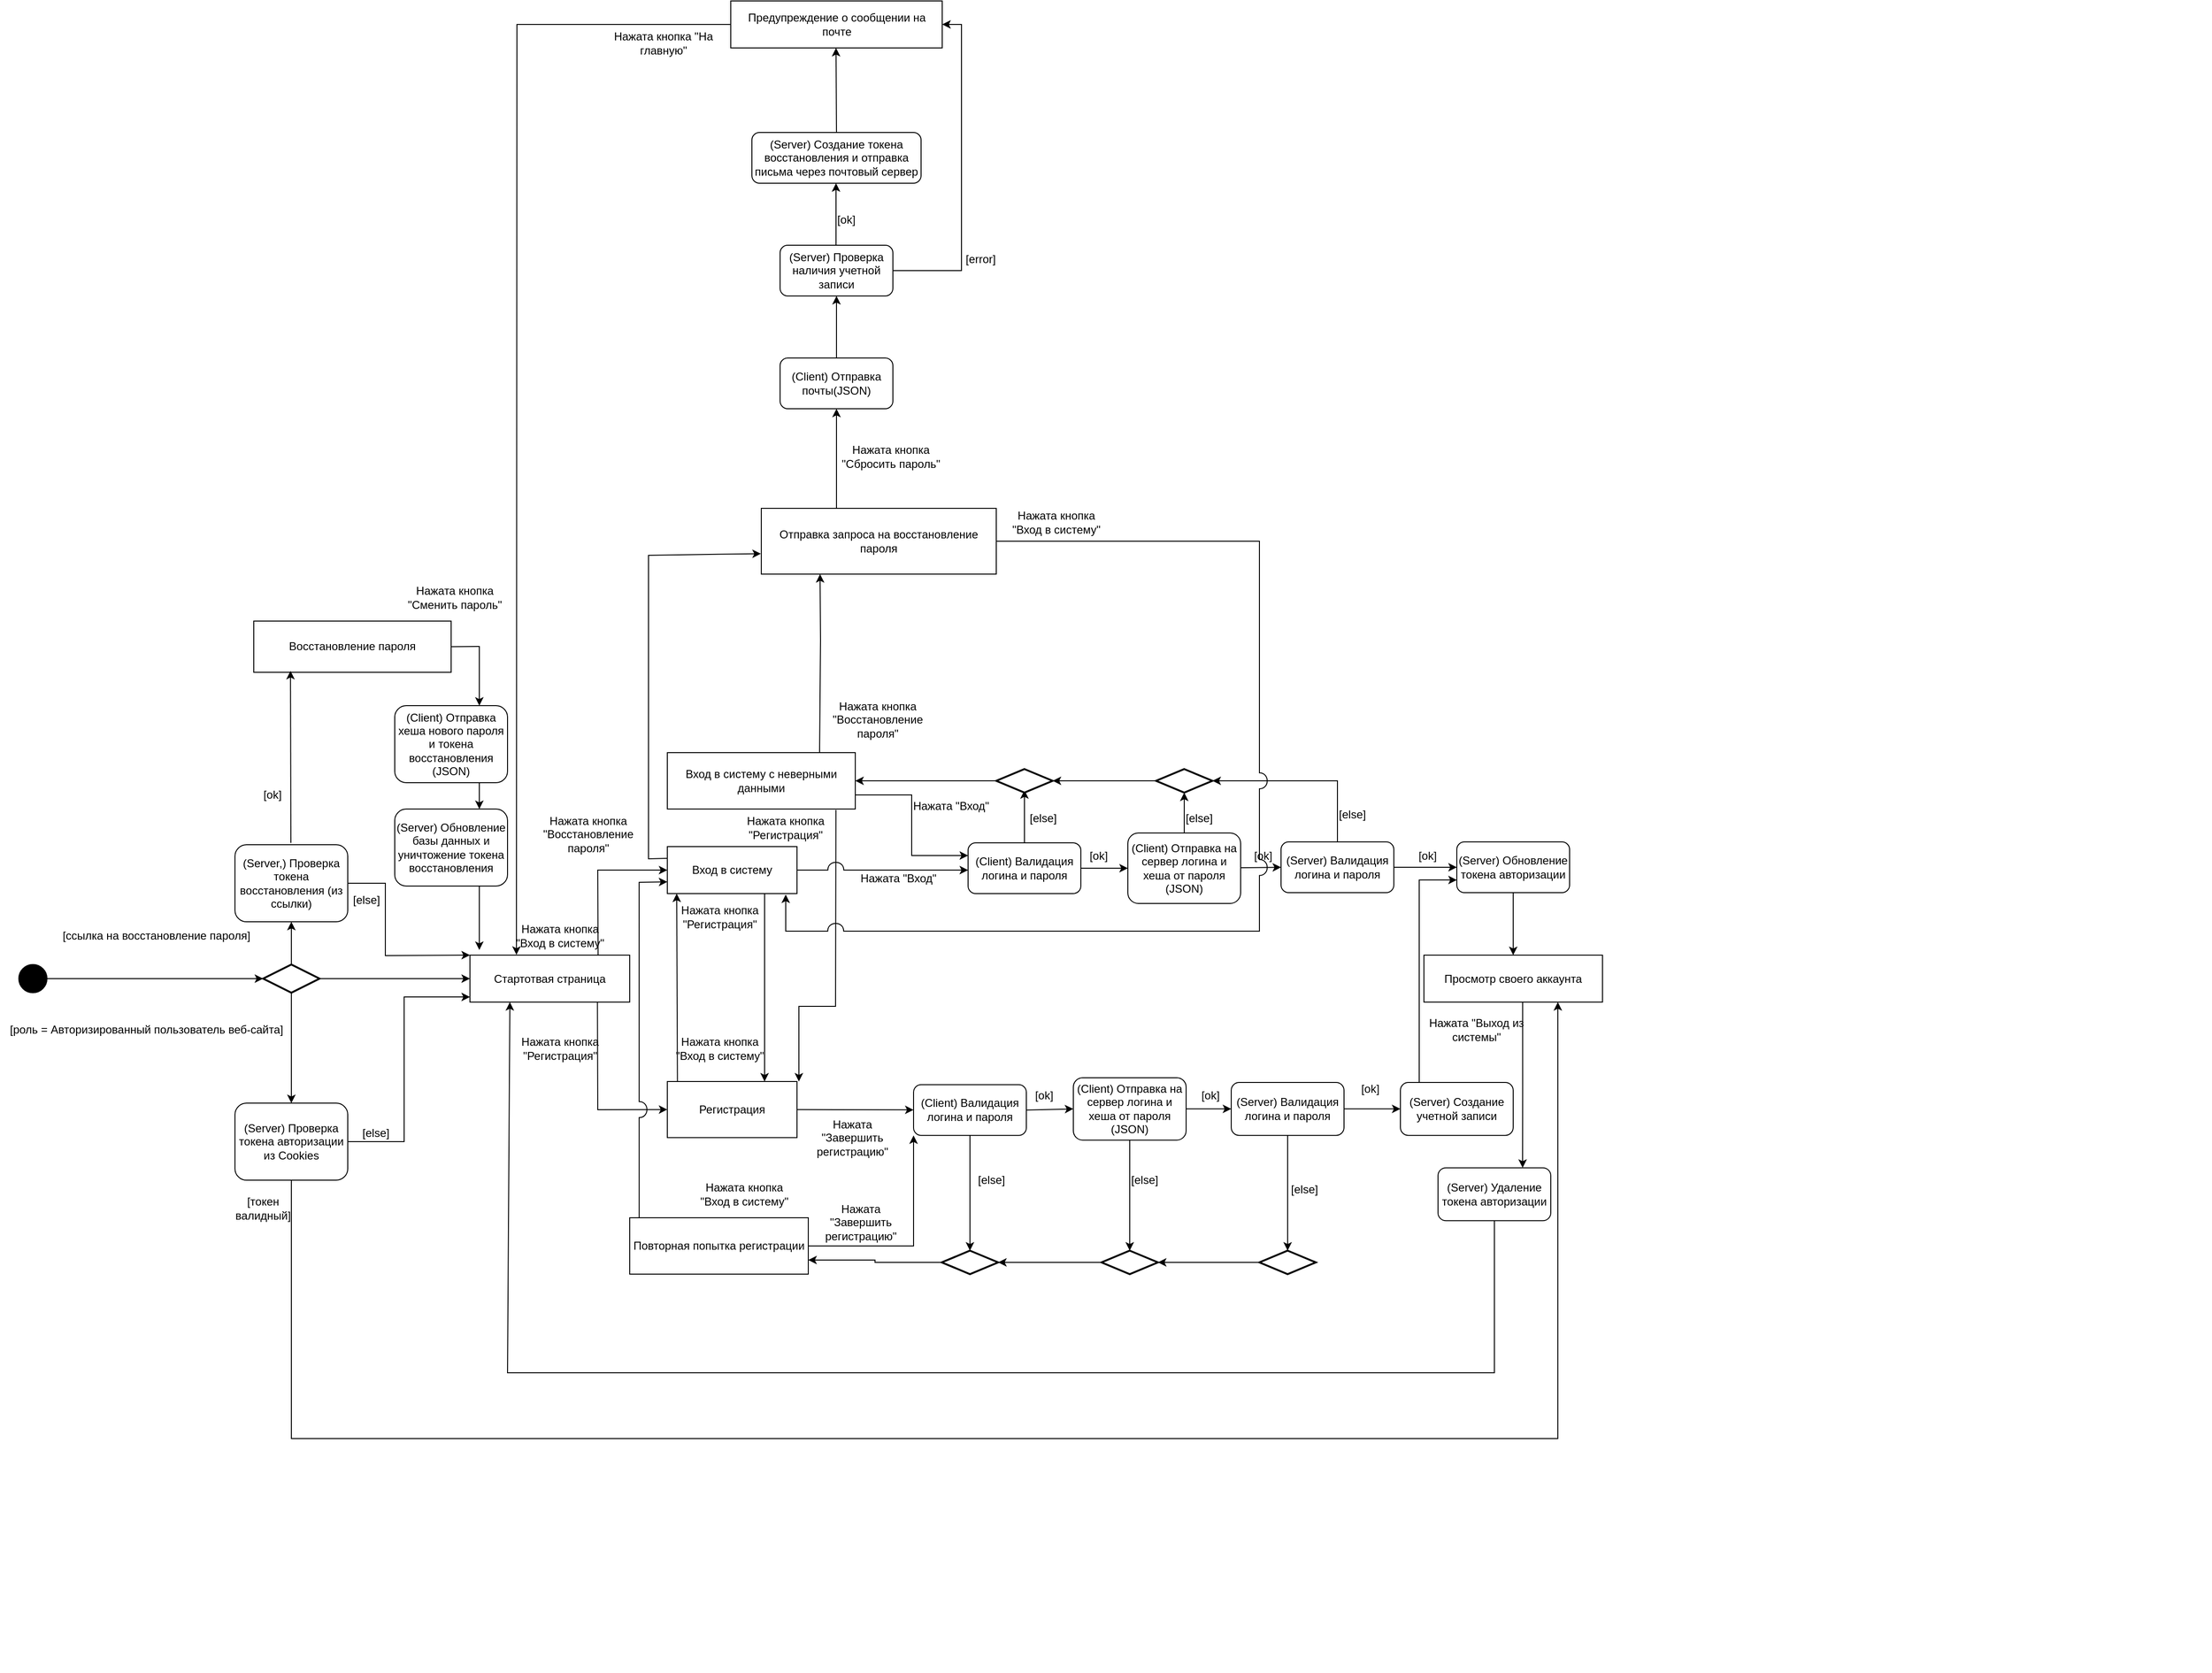 <mxfile version="23.1.3" type="device">
  <diagram id="onA2VM0ke9PM5qHIyAdz" name="Страница — 1">
    <mxGraphModel dx="4530" dy="1066" grid="1" gridSize="10" guides="1" tooltips="1" connect="1" arrows="1" fold="1" page="1" pageScale="1" pageWidth="827" pageHeight="1169" math="0" shadow="0">
      <root>
        <mxCell id="0" />
        <mxCell id="1" parent="0" />
        <mxCell id="OruJNOYSe9Fs4y-GEzDP-19" value="" style="endArrow=classic;html=1;rounded=0;exitX=1;exitY=0.5;exitDx=0;exitDy=0;jumpStyle=arc;jumpSize=17;entryX=0;entryY=0.5;entryDx=0;entryDy=0;" edge="1" parent="1" target="OruJNOYSe9Fs4y-GEzDP-18">
          <mxGeometry width="50" height="50" relative="1" as="geometry">
            <mxPoint x="-530" y="1062.5" as="sourcePoint" />
            <mxPoint x="-490" y="1062" as="targetPoint" />
            <Array as="points" />
          </mxGeometry>
        </mxCell>
        <mxCell id="OruJNOYSe9Fs4y-GEzDP-21" value="[ok]" style="text;html=1;strokeColor=none;fillColor=none;align=center;verticalAlign=middle;whiteSpace=wrap;rounded=0;" vertex="1" parent="1">
          <mxGeometry x="-525" y="1040" width="38" height="20" as="geometry" />
        </mxCell>
        <mxCell id="OruJNOYSe9Fs4y-GEzDP-35" style="edgeStyle=orthogonalEdgeStyle;rounded=0;orthogonalLoop=1;jettySize=auto;html=1;entryX=1;entryY=0.5;entryDx=0;entryDy=0;entryPerimeter=0;" edge="1" parent="1" source="OruJNOYSe9Fs4y-GEzDP-18" target="OruJNOYSe9Fs4y-GEzDP-32">
          <mxGeometry relative="1" as="geometry">
            <Array as="points">
              <mxPoint x="-427" y="970" />
            </Array>
          </mxGeometry>
        </mxCell>
        <mxCell id="1lmrmKGu_N5sYzmFphA3-192" value="" style="endArrow=classic;html=1;rounded=0;exitX=0.798;exitY=0.996;exitDx=0;exitDy=0;entryX=0;entryY=0.5;entryDx=0;entryDy=0;exitPerimeter=0;" parent="1" source="1lmrmKGu_N5sYzmFphA3-1" target="1lmrmKGu_N5sYzmFphA3-159" edge="1">
          <mxGeometry width="50" height="50" relative="1" as="geometry">
            <mxPoint x="-27" y="1678.5" as="sourcePoint" />
            <mxPoint x="-720" y="1571" as="targetPoint" />
            <Array as="points">
              <mxPoint x="-1214" y="1320" />
            </Array>
          </mxGeometry>
        </mxCell>
        <mxCell id="OruJNOYSe9Fs4y-GEzDP-42" style="edgeStyle=orthogonalEdgeStyle;rounded=0;orthogonalLoop=1;jettySize=auto;html=1;entryX=0.5;entryY=1;entryDx=0;entryDy=0;exitX=0.32;exitY=0;exitDx=0;exitDy=0;exitPerimeter=0;" edge="1" parent="1" source="1lmrmKGu_N5sYzmFphA3-150" target="OruJNOYSe9Fs4y-GEzDP-41">
          <mxGeometry relative="1" as="geometry" />
        </mxCell>
        <mxCell id="1lmrmKGu_N5sYzmFphA3-150" value="Отправка запроса на восстановление пароля" style="rounded=0;whiteSpace=wrap;html=1;" parent="1" vertex="1">
          <mxGeometry x="-1040" y="680" width="250" height="70" as="geometry" />
        </mxCell>
        <mxCell id="1lmrmKGu_N5sYzmFphA3-169" value="" style="ellipse;fillColor=strokeColor;html=1;" parent="1" vertex="1">
          <mxGeometry x="-1830.0" y="1165.5" width="30" height="30" as="geometry" />
        </mxCell>
        <mxCell id="1lmrmKGu_N5sYzmFphA3-170" value="" style="endArrow=classic;html=1;rounded=0;exitX=1;exitY=0.5;exitDx=0;exitDy=0;" parent="1" source="6Y3TLVguq3Cx2lFlfiIS-67" target="1lmrmKGu_N5sYzmFphA3-1" edge="1">
          <mxGeometry width="50" height="50" relative="1" as="geometry">
            <mxPoint x="-1600" y="1165.5" as="sourcePoint" />
            <mxPoint x="-1370" y="1181" as="targetPoint" />
          </mxGeometry>
        </mxCell>
        <mxCell id="1lmrmKGu_N5sYzmFphA3-175" value="" style="endArrow=classic;html=1;rounded=0;exitX=0.802;exitY=0.021;exitDx=0;exitDy=0;entryX=0;entryY=0.5;entryDx=0;entryDy=0;exitPerimeter=0;" parent="1" source="1lmrmKGu_N5sYzmFphA3-1" target="1lmrmKGu_N5sYzmFphA3-139" edge="1">
          <mxGeometry width="50" height="50" relative="1" as="geometry">
            <mxPoint x="-488.0" y="1622" as="sourcePoint" />
            <mxPoint x="-720" y="960" as="targetPoint" />
            <Array as="points">
              <mxPoint x="-1214" y="1065" />
            </Array>
          </mxGeometry>
        </mxCell>
        <mxCell id="1lmrmKGu_N5sYzmFphA3-179" value="" style="endArrow=classic;html=1;rounded=0;exitX=0.81;exitY=0;exitDx=0;exitDy=0;exitPerimeter=0;entryX=0.25;entryY=1;entryDx=0;entryDy=0;" parent="1" source="6Y3TLVguq3Cx2lFlfiIS-25" target="1lmrmKGu_N5sYzmFphA3-150" edge="1">
          <mxGeometry width="50" height="50" relative="1" as="geometry">
            <mxPoint x="-487" y="500" as="sourcePoint" />
            <mxPoint x="40" y="400" as="targetPoint" />
            <Array as="points">
              <mxPoint x="-977" y="820" />
            </Array>
          </mxGeometry>
        </mxCell>
        <mxCell id="1lmrmKGu_N5sYzmFphA3-180" value="Нажата кнопка &quot;Восстановление пароля&quot;" style="text;html=1;strokeColor=none;fillColor=none;align=center;verticalAlign=middle;whiteSpace=wrap;rounded=0;" parent="1" vertex="1">
          <mxGeometry x="-972" y="890" width="112" height="30" as="geometry" />
        </mxCell>
        <mxCell id="1lmrmKGu_N5sYzmFphA3-182" value="Предупреждение о сообщении на почте" style="rounded=0;whiteSpace=wrap;html=1;" parent="1" vertex="1">
          <mxGeometry x="-1072.5" y="140" width="225" height="50" as="geometry" />
        </mxCell>
        <mxCell id="1lmrmKGu_N5sYzmFphA3-193" value="Нажата кнопка &quot;Регистрация&quot;" style="text;html=1;strokeColor=none;fillColor=none;align=center;verticalAlign=middle;whiteSpace=wrap;rounded=0;" parent="1" vertex="1">
          <mxGeometry x="-1310" y="1240" width="112" height="30" as="geometry" />
        </mxCell>
        <mxCell id="1lmrmKGu_N5sYzmFphA3-195" value="Нажата &quot;Завершить регистрацию&quot;" style="text;html=1;strokeColor=none;fillColor=none;align=center;verticalAlign=middle;whiteSpace=wrap;rounded=0;" parent="1" vertex="1">
          <mxGeometry x="-999" y="1334.86" width="112" height="30" as="geometry" />
        </mxCell>
        <mxCell id="1lmrmKGu_N5sYzmFphA3-202" value="" style="endArrow=classic;html=1;rounded=0;exitX=1;exitY=0.5;exitDx=0;exitDy=0;" parent="1" source="1lmrmKGu_N5sYzmFphA3-159" target="OruJNOYSe9Fs4y-GEzDP-55" edge="1">
          <mxGeometry width="50" height="50" relative="1" as="geometry">
            <mxPoint x="-200" y="1569.25" as="sourcePoint" />
            <mxPoint x="-880" y="1320" as="targetPoint" />
          </mxGeometry>
        </mxCell>
        <mxCell id="1lmrmKGu_N5sYzmFphA3-204" value="Нажата кнопка &quot;Вход в систему&quot;" style="text;html=1;strokeColor=none;fillColor=none;align=center;verticalAlign=middle;whiteSpace=wrap;rounded=0;" parent="1" vertex="1">
          <mxGeometry x="-1140" y="1240" width="112" height="30" as="geometry" />
        </mxCell>
        <mxCell id="1lmrmKGu_N5sYzmFphA3-577" value="Нажата кнопка &quot;Вход в систему&quot;" style="text;html=1;strokeColor=none;fillColor=none;align=center;verticalAlign=middle;whiteSpace=wrap;rounded=0;" parent="1" vertex="1">
          <mxGeometry x="-1310" y="1120" width="112" height="30" as="geometry" />
        </mxCell>
        <mxCell id="Fpg0scVaTkVkrr4jqa7s-5" value="" style="endArrow=classic;html=1;rounded=0;entryX=0.75;entryY=0;entryDx=0;entryDy=0;exitX=0.75;exitY=1;exitDx=0;exitDy=0;" parent="1" source="1lmrmKGu_N5sYzmFphA3-139" target="1lmrmKGu_N5sYzmFphA3-159" edge="1">
          <mxGeometry width="50" height="50" relative="1" as="geometry">
            <mxPoint x="-1028" y="1090" as="sourcePoint" />
            <mxPoint x="-1028" y="1440" as="targetPoint" />
          </mxGeometry>
        </mxCell>
        <mxCell id="Fpg0scVaTkVkrr4jqa7s-6" value="Нажата кнопка &quot;Регистрация&quot;" style="text;html=1;strokeColor=none;fillColor=none;align=center;verticalAlign=middle;whiteSpace=wrap;rounded=0;" parent="1" vertex="1">
          <mxGeometry x="-1070" y="1005" width="112" height="30" as="geometry" />
        </mxCell>
        <mxCell id="Fpg0scVaTkVkrr4jqa7s-15" value="Нажата &quot;Выход из системы&quot;" style="text;html=1;strokeColor=none;fillColor=none;align=center;verticalAlign=middle;whiteSpace=wrap;rounded=0;" parent="1" vertex="1">
          <mxGeometry x="-335" y="1220" width="112" height="30" as="geometry" />
        </mxCell>
        <mxCell id="Fpg0scVaTkVkrr4jqa7s-26" value="Нажата кнопка &quot;Вход в систему&quot;" style="text;html=1;strokeColor=none;fillColor=none;align=center;verticalAlign=middle;whiteSpace=wrap;rounded=0;" parent="1" vertex="1">
          <mxGeometry x="-782" y="680" width="112" height="30" as="geometry" />
        </mxCell>
        <mxCell id="6Y3TLVguq3Cx2lFlfiIS-8" value="[else]" style="text;html=1;strokeColor=none;fillColor=none;align=center;verticalAlign=middle;whiteSpace=wrap;rounded=0;" parent="1" vertex="1">
          <mxGeometry x="-813" y="1380" width="36" height="30" as="geometry" />
        </mxCell>
        <mxCell id="6Y3TLVguq3Cx2lFlfiIS-20" value="Нажата &quot;Завершить регистрацию&quot;" style="text;html=1;strokeColor=none;fillColor=none;align=center;verticalAlign=middle;whiteSpace=wrap;rounded=0;" parent="1" vertex="1">
          <mxGeometry x="-990" y="1425" width="112" height="30" as="geometry" />
        </mxCell>
        <mxCell id="6Y3TLVguq3Cx2lFlfiIS-22" value="Нажата кнопка &quot;Вход в систему&quot;" style="text;html=1;strokeColor=none;fillColor=none;align=center;verticalAlign=middle;whiteSpace=wrap;rounded=0;" parent="1" vertex="1">
          <mxGeometry x="-1114" y="1395" width="112" height="30" as="geometry" />
        </mxCell>
        <mxCell id="6Y3TLVguq3Cx2lFlfiIS-23" value="" style="endArrow=classic;html=1;rounded=0;entryX=0;entryY=0.75;entryDx=0;entryDy=0;jumpStyle=arc;jumpSize=17;exitX=0.053;exitY=0.033;exitDx=0;exitDy=0;exitPerimeter=0;" parent="1" source="6Y3TLVguq3Cx2lFlfiIS-13" target="1lmrmKGu_N5sYzmFphA3-139" edge="1">
          <mxGeometry width="50" height="50" relative="1" as="geometry">
            <mxPoint x="-839.23" y="1921.04" as="sourcePoint" />
            <mxPoint x="-850" y="1070" as="targetPoint" />
            <Array as="points">
              <mxPoint x="-1170" y="1078" />
            </Array>
          </mxGeometry>
        </mxCell>
        <mxCell id="1lmrmKGu_N5sYzmFphA3-139" value="Вход в систему" style="rounded=0;whiteSpace=wrap;html=1;movable=1;resizable=1;rotatable=1;deletable=1;editable=1;locked=0;connectable=1;container=0;" parent="1" vertex="1">
          <mxGeometry x="-1140" y="1040" width="138" height="50" as="geometry" />
        </mxCell>
        <mxCell id="1lmrmKGu_N5sYzmFphA3-205" value="" style="endArrow=classic;html=1;rounded=0;exitX=0.75;exitY=0;exitDx=0;exitDy=0;" parent="1" edge="1">
          <mxGeometry width="50" height="50" relative="1" as="geometry">
            <mxPoint x="-1129.23" y="1290" as="sourcePoint" />
            <mxPoint x="-1130" y="1090" as="targetPoint" />
          </mxGeometry>
        </mxCell>
        <mxCell id="OruJNOYSe9Fs4y-GEzDP-38" style="edgeStyle=orthogonalEdgeStyle;rounded=0;orthogonalLoop=1;jettySize=auto;html=1;entryX=0;entryY=0.25;entryDx=0;entryDy=0;exitX=1;exitY=0.75;exitDx=0;exitDy=0;" edge="1" parent="1" source="6Y3TLVguq3Cx2lFlfiIS-25" target="OruJNOYSe9Fs4y-GEzDP-15">
          <mxGeometry relative="1" as="geometry" />
        </mxCell>
        <mxCell id="6Y3TLVguq3Cx2lFlfiIS-25" value="Вход в систему с неверными данными" style="rounded=0;whiteSpace=wrap;html=1;movable=1;resizable=1;rotatable=1;deletable=1;editable=1;locked=0;connectable=1;container=0;" parent="1" vertex="1">
          <mxGeometry x="-1140" y="940" width="200" height="60" as="geometry" />
        </mxCell>
        <mxCell id="6Y3TLVguq3Cx2lFlfiIS-48" value="" style="endArrow=classic;html=1;rounded=0;exitX=0.897;exitY=1.017;exitDx=0;exitDy=0;exitPerimeter=0;jumpStyle=none;" parent="1" source="6Y3TLVguq3Cx2lFlfiIS-25" edge="1">
          <mxGeometry width="50" height="50" relative="1" as="geometry">
            <mxPoint x="-102" y="700" as="sourcePoint" />
            <mxPoint x="-1000" y="1290" as="targetPoint" />
            <Array as="points">
              <mxPoint x="-961" y="1210" />
              <mxPoint x="-1000" y="1210" />
            </Array>
          </mxGeometry>
        </mxCell>
        <mxCell id="6Y3TLVguq3Cx2lFlfiIS-49" value="Нажата кнопка &quot;Регистрация&quot;" style="text;html=1;strokeColor=none;fillColor=none;align=center;verticalAlign=middle;whiteSpace=wrap;rounded=0;" parent="1" vertex="1">
          <mxGeometry x="-1140" y="1100" width="112" height="30" as="geometry" />
        </mxCell>
        <mxCell id="6Y3TLVguq3Cx2lFlfiIS-51" value="Нажата &quot;Вход&quot;" style="text;html=1;strokeColor=none;fillColor=none;align=center;verticalAlign=middle;whiteSpace=wrap;rounded=0;" parent="1" vertex="1">
          <mxGeometry x="-950" y="1059" width="112" height="30" as="geometry" />
        </mxCell>
        <mxCell id="6Y3TLVguq3Cx2lFlfiIS-52" value="" style="endArrow=classic;html=1;rounded=0;exitX=1;exitY=0.5;exitDx=0;exitDy=0;jumpStyle=arc;jumpSize=17;" parent="1" source="1lmrmKGu_N5sYzmFphA3-139" edge="1">
          <mxGeometry width="50" height="50" relative="1" as="geometry">
            <mxPoint x="-255" y="950" as="sourcePoint" />
            <mxPoint x="-820" y="1065" as="targetPoint" />
            <Array as="points" />
          </mxGeometry>
        </mxCell>
        <mxCell id="6Y3TLVguq3Cx2lFlfiIS-54" value="Нажата &quot;Вход&quot;" style="text;html=1;strokeColor=none;fillColor=none;align=center;verticalAlign=middle;whiteSpace=wrap;rounded=0;" parent="1" vertex="1">
          <mxGeometry x="-894" y="982.25" width="112" height="30" as="geometry" />
        </mxCell>
        <mxCell id="6Y3TLVguq3Cx2lFlfiIS-59" value="[else]" style="text;html=1;strokeColor=none;fillColor=none;align=center;verticalAlign=middle;whiteSpace=wrap;rounded=0;" parent="1" vertex="1">
          <mxGeometry x="-759" y="1000" width="38" height="20" as="geometry" />
        </mxCell>
        <mxCell id="6Y3TLVguq3Cx2lFlfiIS-60" value="" style="endArrow=classic;html=1;rounded=0;exitX=0;exitY=0.25;exitDx=0;exitDy=0;entryX=-0.002;entryY=0.689;entryDx=0;entryDy=0;entryPerimeter=0;" parent="1" source="1lmrmKGu_N5sYzmFphA3-139" target="1lmrmKGu_N5sYzmFphA3-150" edge="1">
          <mxGeometry width="50" height="50" relative="1" as="geometry">
            <mxPoint x="-677.5" y="390" as="sourcePoint" />
            <mxPoint x="-80" y="330" as="targetPoint" />
            <Array as="points">
              <mxPoint x="-1160" y="1053" />
              <mxPoint x="-1160" y="730" />
            </Array>
          </mxGeometry>
        </mxCell>
        <mxCell id="6Y3TLVguq3Cx2lFlfiIS-61" value="Нажата кнопка &quot;Восстановление пароля&quot;" style="text;html=1;strokeColor=none;fillColor=none;align=center;verticalAlign=middle;whiteSpace=wrap;rounded=0;" parent="1" vertex="1">
          <mxGeometry x="-1280" y="1012.25" width="112" height="30" as="geometry" />
        </mxCell>
        <mxCell id="6Y3TLVguq3Cx2lFlfiIS-62" value="" style="endArrow=classic;html=1;rounded=0;exitX=1;exitY=0.5;exitDx=0;exitDy=0;jumpStyle=arc;jumpSize=17;entryX=0.913;entryY=1.02;entryDx=0;entryDy=0;entryPerimeter=0;" parent="1" source="1lmrmKGu_N5sYzmFphA3-150" target="1lmrmKGu_N5sYzmFphA3-139" edge="1">
          <mxGeometry width="50" height="50" relative="1" as="geometry">
            <mxPoint x="250" y="571.5" as="sourcePoint" />
            <mxPoint x="-1000" y="1080" as="targetPoint" />
            <Array as="points">
              <mxPoint x="-510" y="715" />
              <mxPoint x="-510" y="1130" />
              <mxPoint x="-1014" y="1130" />
            </Array>
          </mxGeometry>
        </mxCell>
        <mxCell id="6Y3TLVguq3Cx2lFlfiIS-64" value="Нажата кнопка &quot;Сбросить пароль&quot;" style="text;html=1;strokeColor=none;fillColor=none;align=center;verticalAlign=middle;whiteSpace=wrap;rounded=0;" parent="1" vertex="1">
          <mxGeometry x="-958" y="610" width="112" height="30" as="geometry" />
        </mxCell>
        <mxCell id="6Y3TLVguq3Cx2lFlfiIS-65" value="" style="endArrow=classic;html=1;rounded=0;exitX=0;exitY=0.5;exitDx=0;exitDy=0;jumpStyle=arc;jumpSize=17;entryX=0.291;entryY=-0.007;entryDx=0;entryDy=0;entryPerimeter=0;" parent="1" source="1lmrmKGu_N5sYzmFphA3-182" target="1lmrmKGu_N5sYzmFphA3-1" edge="1">
          <mxGeometry width="50" height="50" relative="1" as="geometry">
            <mxPoint x="-865" y="180" as="sourcePoint" />
            <mxPoint x="-1185" y="180" as="targetPoint" />
            <Array as="points">
              <mxPoint x="-1300" y="165" />
            </Array>
          </mxGeometry>
        </mxCell>
        <mxCell id="6Y3TLVguq3Cx2lFlfiIS-66" value="Нажата кнопка &quot;На главную&quot;" style="text;html=1;strokeColor=none;fillColor=none;align=center;verticalAlign=middle;whiteSpace=wrap;rounded=0;" parent="1" vertex="1">
          <mxGeometry x="-1200" y="170" width="112" height="30" as="geometry" />
        </mxCell>
        <mxCell id="6Y3TLVguq3Cx2lFlfiIS-68" value="" style="endArrow=classic;html=1;rounded=0;entryX=0;entryY=0.5;entryDx=0;entryDy=0;entryPerimeter=0;exitX=1;exitY=0.5;exitDx=0;exitDy=0;" parent="1" source="1lmrmKGu_N5sYzmFphA3-169" target="6Y3TLVguq3Cx2lFlfiIS-67" edge="1">
          <mxGeometry width="50" height="50" relative="1" as="geometry">
            <mxPoint x="-1800" y="1181" as="sourcePoint" />
            <mxPoint x="-1369" y="1178" as="targetPoint" />
          </mxGeometry>
        </mxCell>
        <mxCell id="6Y3TLVguq3Cx2lFlfiIS-67" value="" style="strokeWidth=2;html=1;shape=mxgraph.flowchart.decision;whiteSpace=wrap;" parent="1" vertex="1">
          <mxGeometry x="-1570" y="1165.5" width="60" height="30" as="geometry" />
        </mxCell>
        <mxCell id="6Y3TLVguq3Cx2lFlfiIS-69" value="[else]" style="text;html=1;align=center;verticalAlign=middle;whiteSpace=wrap;rounded=0;" parent="1" vertex="1">
          <mxGeometry x="-1480" y="1330" width="60" height="30" as="geometry" />
        </mxCell>
        <mxCell id="6Y3TLVguq3Cx2lFlfiIS-71" value="[роль = Авторизированный пользователь веб-сайта]" style="text;html=1;strokeColor=none;fillColor=none;align=center;verticalAlign=middle;whiteSpace=wrap;rounded=0;" parent="1" vertex="1">
          <mxGeometry x="-1849.75" y="1220" width="312" height="30" as="geometry" />
        </mxCell>
        <mxCell id="6Y3TLVguq3Cx2lFlfiIS-73" value="" style="endArrow=classic;html=1;rounded=0;exitX=0.5;exitY=0;exitDx=0;exitDy=0;exitPerimeter=0;entryX=0.5;entryY=1;entryDx=0;entryDy=0;" parent="1" source="6Y3TLVguq3Cx2lFlfiIS-67" target="OruJNOYSe9Fs4y-GEzDP-5" edge="1">
          <mxGeometry width="50" height="50" relative="1" as="geometry">
            <mxPoint x="-1654" y="809.29" as="sourcePoint" />
            <mxPoint x="-1540" y="800" as="targetPoint" />
            <Array as="points" />
          </mxGeometry>
        </mxCell>
        <mxCell id="6Y3TLVguq3Cx2lFlfiIS-74" value="Восстановление пароля" style="rounded=0;whiteSpace=wrap;html=1;" parent="1" vertex="1">
          <mxGeometry x="-1580" y="800" width="210" height="54.5" as="geometry" />
        </mxCell>
        <mxCell id="6Y3TLVguq3Cx2lFlfiIS-80" value="[ссылка на восстановление пароля]" style="text;html=1;strokeColor=none;fillColor=none;align=center;verticalAlign=middle;whiteSpace=wrap;rounded=0;" parent="1" vertex="1">
          <mxGeometry x="-1830.25" y="1120" width="292.5" height="30" as="geometry" />
        </mxCell>
        <mxCell id="6Y3TLVguq3Cx2lFlfiIS-82" value="" style="endArrow=classic;html=1;rounded=0;exitX=1;exitY=0.5;exitDx=0;exitDy=0;entryX=0.75;entryY=0;entryDx=0;entryDy=0;" parent="1" source="6Y3TLVguq3Cx2lFlfiIS-74" target="OruJNOYSe9Fs4y-GEzDP-1" edge="1">
          <mxGeometry width="50" height="50" relative="1" as="geometry">
            <mxPoint x="-1530" y="1176" as="sourcePoint" />
            <mxPoint x="-1644" y="776" as="targetPoint" />
            <Array as="points">
              <mxPoint x="-1340" y="827" />
            </Array>
          </mxGeometry>
        </mxCell>
        <mxCell id="6Y3TLVguq3Cx2lFlfiIS-83" value="Нажата кнопка &quot;Сменить пароль&quot;" style="text;html=1;strokeColor=none;fillColor=none;align=center;verticalAlign=middle;whiteSpace=wrap;rounded=0;" parent="1" vertex="1">
          <mxGeometry x="-1422" y="760" width="112" height="30" as="geometry" />
        </mxCell>
        <mxCell id="OruJNOYSe9Fs4y-GEzDP-65" style="edgeStyle=orthogonalEdgeStyle;rounded=0;orthogonalLoop=1;jettySize=auto;html=1;entryX=0;entryY=1;entryDx=0;entryDy=0;" edge="1" parent="1" source="6Y3TLVguq3Cx2lFlfiIS-13" target="OruJNOYSe9Fs4y-GEzDP-55">
          <mxGeometry relative="1" as="geometry" />
        </mxCell>
        <mxCell id="6Y3TLVguq3Cx2lFlfiIS-13" value="Повторная попытка регистрации" style="rounded=0;whiteSpace=wrap;html=1;" parent="1" vertex="1">
          <mxGeometry x="-1180" y="1435" width="190" height="60" as="geometry" />
        </mxCell>
        <mxCell id="6Y3TLVguq3Cx2lFlfiIS-15" style="edgeStyle=orthogonalEdgeStyle;rounded=0;orthogonalLoop=1;jettySize=auto;html=1;exitX=0.5;exitY=1;exitDx=0;exitDy=0;" parent="1" edge="1">
          <mxGeometry relative="1" as="geometry">
            <mxPoint x="-506.5" y="1910" as="sourcePoint" />
            <mxPoint x="-506.5" y="1910" as="targetPoint" />
          </mxGeometry>
        </mxCell>
        <mxCell id="Fpg0scVaTkVkrr4jqa7s-8" value="Просмотр своего аккаунта" style="rounded=0;whiteSpace=wrap;html=1;" parent="1" vertex="1">
          <mxGeometry x="-335" y="1155.5" width="190" height="50" as="geometry" />
        </mxCell>
        <mxCell id="Fpg0scVaTkVkrr4jqa7s-10" style="edgeStyle=orthogonalEdgeStyle;rounded=0;orthogonalLoop=1;jettySize=auto;html=1;exitX=0.5;exitY=1;exitDx=0;exitDy=0;" parent="1" edge="1">
          <mxGeometry relative="1" as="geometry">
            <mxPoint x="493.5" y="1490" as="sourcePoint" />
            <mxPoint x="493.5" y="1490" as="targetPoint" />
          </mxGeometry>
        </mxCell>
        <mxCell id="1lmrmKGu_N5sYzmFphA3-1" value="Стартотвая страница" style="rounded=0;whiteSpace=wrap;html=1;" parent="1" vertex="1">
          <mxGeometry x="-1350" y="1155.5" width="170" height="50" as="geometry" />
        </mxCell>
        <mxCell id="1lmrmKGu_N5sYzmFphA3-159" value="Регистрация" style="rounded=0;whiteSpace=wrap;html=1;" parent="1" vertex="1">
          <mxGeometry x="-1140" y="1290" width="138" height="59.71" as="geometry" />
        </mxCell>
        <mxCell id="uIh4hpADiCV0mtv7l1ve-5" value="" style="endArrow=classic;html=1;rounded=0;jumpStyle=arc;jumpSize=17;entryX=0.25;entryY=1;entryDx=0;entryDy=0;exitX=0.5;exitY=1;exitDx=0;exitDy=0;" parent="1" source="OruJNOYSe9Fs4y-GEzDP-82" target="1lmrmKGu_N5sYzmFphA3-1" edge="1">
          <mxGeometry width="50" height="50" relative="1" as="geometry">
            <mxPoint x="-230" y="1510" as="sourcePoint" />
            <mxPoint x="-1361.111" y="1600" as="targetPoint" />
            <Array as="points">
              <mxPoint x="-260" y="1600" />
              <mxPoint x="-560" y="1600" />
              <mxPoint x="-1310" y="1600" />
            </Array>
          </mxGeometry>
        </mxCell>
        <mxCell id="OruJNOYSe9Fs4y-GEzDP-1" value="(Client) Отправка хеша нового пароля и токена восстановления (JSON)" style="rounded=1;whiteSpace=wrap;html=1;" vertex="1" parent="1">
          <mxGeometry x="-1430" y="890" width="120" height="82" as="geometry" />
        </mxCell>
        <mxCell id="OruJNOYSe9Fs4y-GEzDP-2" value="" style="endArrow=classic;html=1;rounded=0;exitX=0.75;exitY=1;exitDx=0;exitDy=0;entryX=0.75;entryY=0;entryDx=0;entryDy=0;" edge="1" parent="1" source="OruJNOYSe9Fs4y-GEzDP-1" target="OruJNOYSe9Fs4y-GEzDP-3">
          <mxGeometry width="50" height="50" relative="1" as="geometry">
            <mxPoint x="-1380" y="1049" as="sourcePoint" />
            <mxPoint x="-1330" y="1060" as="targetPoint" />
            <Array as="points" />
          </mxGeometry>
        </mxCell>
        <mxCell id="OruJNOYSe9Fs4y-GEzDP-3" value="(Server) Обновление базы данных и уничтожение токена восстановления" style="rounded=1;whiteSpace=wrap;html=1;" vertex="1" parent="1">
          <mxGeometry x="-1430" y="1000" width="120" height="82" as="geometry" />
        </mxCell>
        <mxCell id="OruJNOYSe9Fs4y-GEzDP-4" value="" style="endArrow=classic;html=1;rounded=0;exitX=0.75;exitY=1;exitDx=0;exitDy=0;" edge="1" parent="1" source="OruJNOYSe9Fs4y-GEzDP-3">
          <mxGeometry width="50" height="50" relative="1" as="geometry">
            <mxPoint x="-1320" y="990" as="sourcePoint" />
            <mxPoint x="-1340" y="1150" as="targetPoint" />
            <Array as="points" />
          </mxGeometry>
        </mxCell>
        <mxCell id="OruJNOYSe9Fs4y-GEzDP-5" value="(Server,) Проверка токена восстановления (из ссылки)" style="rounded=1;whiteSpace=wrap;html=1;" vertex="1" parent="1">
          <mxGeometry x="-1600" y="1038" width="120" height="82" as="geometry" />
        </mxCell>
        <mxCell id="OruJNOYSe9Fs4y-GEzDP-6" value="" style="endArrow=classic;html=1;rounded=0;exitX=0.5;exitY=0;exitDx=0;exitDy=0;exitPerimeter=0;entryX=0.186;entryY=0.972;entryDx=0;entryDy=0;entryPerimeter=0;" edge="1" parent="1" target="6Y3TLVguq3Cx2lFlfiIS-74">
          <mxGeometry width="50" height="50" relative="1" as="geometry">
            <mxPoint x="-1540.5" y="1036" as="sourcePoint" />
            <mxPoint x="-1566" y="856" as="targetPoint" />
            <Array as="points" />
          </mxGeometry>
        </mxCell>
        <mxCell id="OruJNOYSe9Fs4y-GEzDP-7" value="[ok]" style="text;html=1;strokeColor=none;fillColor=none;align=center;verticalAlign=middle;whiteSpace=wrap;rounded=0;" vertex="1" parent="1">
          <mxGeometry x="-1580" y="970" width="40" height="30" as="geometry" />
        </mxCell>
        <mxCell id="OruJNOYSe9Fs4y-GEzDP-8" value="" style="endArrow=classic;html=1;rounded=0;exitX=1;exitY=0.5;exitDx=0;exitDy=0;entryX=0;entryY=0;entryDx=0;entryDy=0;" edge="1" parent="1" source="OruJNOYSe9Fs4y-GEzDP-5" target="1lmrmKGu_N5sYzmFphA3-1">
          <mxGeometry width="50" height="50" relative="1" as="geometry">
            <mxPoint x="-1500" y="1191" as="sourcePoint" />
            <mxPoint x="-1340" y="1191" as="targetPoint" />
            <Array as="points">
              <mxPoint x="-1440" y="1079" />
              <mxPoint x="-1440" y="1156" />
            </Array>
          </mxGeometry>
        </mxCell>
        <mxCell id="OruJNOYSe9Fs4y-GEzDP-9" value="[else]" style="text;html=1;align=center;verticalAlign=middle;whiteSpace=wrap;rounded=0;" vertex="1" parent="1">
          <mxGeometry x="-1490" y="1082" width="60" height="30" as="geometry" />
        </mxCell>
        <mxCell id="OruJNOYSe9Fs4y-GEzDP-81" style="edgeStyle=orthogonalEdgeStyle;rounded=0;orthogonalLoop=1;jettySize=auto;html=1;entryX=0.75;entryY=1;entryDx=0;entryDy=0;exitX=0.5;exitY=1;exitDx=0;exitDy=0;" edge="1" parent="1" source="OruJNOYSe9Fs4y-GEzDP-10" target="Fpg0scVaTkVkrr4jqa7s-8">
          <mxGeometry relative="1" as="geometry">
            <Array as="points">
              <mxPoint x="-1540" y="1670" />
              <mxPoint x="-192" y="1670" />
            </Array>
          </mxGeometry>
        </mxCell>
        <mxCell id="OruJNOYSe9Fs4y-GEzDP-10" value="(Server) Проверка токена авторизации из Cookies" style="rounded=1;whiteSpace=wrap;html=1;" vertex="1" parent="1">
          <mxGeometry x="-1600" y="1313" width="120" height="82" as="geometry" />
        </mxCell>
        <mxCell id="OruJNOYSe9Fs4y-GEzDP-11" value="" style="endArrow=classic;html=1;rounded=0;exitX=0.5;exitY=1;exitDx=0;exitDy=0;entryX=0.5;entryY=0;entryDx=0;entryDy=0;exitPerimeter=0;" edge="1" parent="1" source="6Y3TLVguq3Cx2lFlfiIS-67" target="OruJNOYSe9Fs4y-GEzDP-10">
          <mxGeometry width="50" height="50" relative="1" as="geometry">
            <mxPoint x="-1530" y="1405" as="sourcePoint" />
            <mxPoint x="-464" y="1240" as="targetPoint" />
            <Array as="points" />
          </mxGeometry>
        </mxCell>
        <mxCell id="OruJNOYSe9Fs4y-GEzDP-12" value="" style="endArrow=classic;html=1;rounded=0;exitX=1;exitY=0.5;exitDx=0;exitDy=0;" edge="1" parent="1" source="OruJNOYSe9Fs4y-GEzDP-10">
          <mxGeometry width="50" height="50" relative="1" as="geometry">
            <mxPoint x="-1460" y="1410" as="sourcePoint" />
            <mxPoint x="-1350" y="1200" as="targetPoint" />
            <Array as="points">
              <mxPoint x="-1420" y="1354" />
              <mxPoint x="-1420" y="1200" />
            </Array>
          </mxGeometry>
        </mxCell>
        <mxCell id="OruJNOYSe9Fs4y-GEzDP-14" value="[токен валидный]" style="text;html=1;align=center;verticalAlign=middle;whiteSpace=wrap;rounded=0;" vertex="1" parent="1">
          <mxGeometry x="-1600" y="1410" width="60" height="30" as="geometry" />
        </mxCell>
        <mxCell id="OruJNOYSe9Fs4y-GEzDP-28" style="edgeStyle=orthogonalEdgeStyle;rounded=0;orthogonalLoop=1;jettySize=auto;html=1;" edge="1" parent="1" source="OruJNOYSe9Fs4y-GEzDP-15">
          <mxGeometry relative="1" as="geometry">
            <mxPoint x="-760" y="980" as="targetPoint" />
          </mxGeometry>
        </mxCell>
        <mxCell id="OruJNOYSe9Fs4y-GEzDP-15" value="(Client) Валидация логина и пароля" style="rounded=1;whiteSpace=wrap;html=1;" vertex="1" parent="1">
          <mxGeometry x="-820" y="1036" width="120" height="54" as="geometry" />
        </mxCell>
        <mxCell id="OruJNOYSe9Fs4y-GEzDP-16" value="(Client) Отправка на сервер логина и хеша от пароля (JSON)" style="rounded=1;whiteSpace=wrap;html=1;" vertex="1" parent="1">
          <mxGeometry x="-650" y="1025.5" width="120" height="75" as="geometry" />
        </mxCell>
        <mxCell id="OruJNOYSe9Fs4y-GEzDP-17" value="" style="endArrow=classic;html=1;rounded=0;exitX=1;exitY=0.5;exitDx=0;exitDy=0;jumpStyle=arc;jumpSize=17;entryX=0;entryY=0.5;entryDx=0;entryDy=0;" edge="1" parent="1" source="OruJNOYSe9Fs4y-GEzDP-15" target="OruJNOYSe9Fs4y-GEzDP-16">
          <mxGeometry width="50" height="50" relative="1" as="geometry">
            <mxPoint x="-748" y="1149" as="sourcePoint" />
            <mxPoint x="-566" y="1149" as="targetPoint" />
            <Array as="points" />
          </mxGeometry>
        </mxCell>
        <mxCell id="OruJNOYSe9Fs4y-GEzDP-22" style="edgeStyle=orthogonalEdgeStyle;rounded=0;orthogonalLoop=1;jettySize=auto;html=1;" edge="1" parent="1" source="OruJNOYSe9Fs4y-GEzDP-18">
          <mxGeometry relative="1" as="geometry">
            <mxPoint x="-300" y="1062" as="targetPoint" />
          </mxGeometry>
        </mxCell>
        <mxCell id="OruJNOYSe9Fs4y-GEzDP-18" value="(Server) Валидация логина и пароля" style="rounded=1;whiteSpace=wrap;html=1;" vertex="1" parent="1">
          <mxGeometry x="-487" y="1035" width="120" height="54" as="geometry" />
        </mxCell>
        <mxCell id="OruJNOYSe9Fs4y-GEzDP-20" value="[ok]" style="text;html=1;strokeColor=none;fillColor=none;align=center;verticalAlign=middle;whiteSpace=wrap;rounded=0;" vertex="1" parent="1">
          <mxGeometry x="-700" y="1040" width="38" height="20" as="geometry" />
        </mxCell>
        <mxCell id="OruJNOYSe9Fs4y-GEzDP-25" style="edgeStyle=orthogonalEdgeStyle;rounded=0;orthogonalLoop=1;jettySize=auto;html=1;entryX=0.5;entryY=0;entryDx=0;entryDy=0;" edge="1" parent="1" source="OruJNOYSe9Fs4y-GEzDP-24" target="Fpg0scVaTkVkrr4jqa7s-8">
          <mxGeometry relative="1" as="geometry">
            <mxPoint x="-240" y="1190" as="targetPoint" />
          </mxGeometry>
        </mxCell>
        <mxCell id="OruJNOYSe9Fs4y-GEzDP-24" value="(Server) Обновление токена авторизации" style="rounded=1;whiteSpace=wrap;html=1;" vertex="1" parent="1">
          <mxGeometry x="-300" y="1035" width="120" height="54" as="geometry" />
        </mxCell>
        <mxCell id="OruJNOYSe9Fs4y-GEzDP-27" value="[ok]" style="text;html=1;strokeColor=none;fillColor=none;align=center;verticalAlign=middle;whiteSpace=wrap;rounded=0;" vertex="1" parent="1">
          <mxGeometry x="-350" y="1040" width="38" height="20" as="geometry" />
        </mxCell>
        <mxCell id="OruJNOYSe9Fs4y-GEzDP-30" style="edgeStyle=orthogonalEdgeStyle;rounded=0;orthogonalLoop=1;jettySize=auto;html=1;exitX=0;exitY=0.5;exitDx=0;exitDy=0;exitPerimeter=0;entryX=1;entryY=0.5;entryDx=0;entryDy=0;" edge="1" parent="1" source="OruJNOYSe9Fs4y-GEzDP-29" target="6Y3TLVguq3Cx2lFlfiIS-25">
          <mxGeometry relative="1" as="geometry">
            <mxPoint x="-870" y="910" as="targetPoint" />
          </mxGeometry>
        </mxCell>
        <mxCell id="OruJNOYSe9Fs4y-GEzDP-29" value="" style="strokeWidth=2;html=1;shape=mxgraph.flowchart.decision;whiteSpace=wrap;" vertex="1" parent="1">
          <mxGeometry x="-790" y="957.5" width="60" height="25" as="geometry" />
        </mxCell>
        <mxCell id="OruJNOYSe9Fs4y-GEzDP-31" value="[else]" style="text;html=1;strokeColor=none;fillColor=none;align=center;verticalAlign=middle;whiteSpace=wrap;rounded=0;" vertex="1" parent="1">
          <mxGeometry x="-593.5" y="1000" width="38" height="20" as="geometry" />
        </mxCell>
        <mxCell id="OruJNOYSe9Fs4y-GEzDP-32" value="" style="strokeWidth=2;html=1;shape=mxgraph.flowchart.decision;whiteSpace=wrap;" vertex="1" parent="1">
          <mxGeometry x="-620" y="957.5" width="60" height="25" as="geometry" />
        </mxCell>
        <mxCell id="OruJNOYSe9Fs4y-GEzDP-33" value="[else]" style="text;html=1;strokeColor=none;fillColor=none;align=center;verticalAlign=middle;whiteSpace=wrap;rounded=0;" vertex="1" parent="1">
          <mxGeometry x="-430.5" y="996.25" width="38" height="20" as="geometry" />
        </mxCell>
        <mxCell id="OruJNOYSe9Fs4y-GEzDP-36" style="edgeStyle=orthogonalEdgeStyle;rounded=0;orthogonalLoop=1;jettySize=auto;html=1;entryX=0.5;entryY=1;entryDx=0;entryDy=0;entryPerimeter=0;" edge="1" parent="1" source="OruJNOYSe9Fs4y-GEzDP-16" target="OruJNOYSe9Fs4y-GEzDP-32">
          <mxGeometry relative="1" as="geometry" />
        </mxCell>
        <mxCell id="OruJNOYSe9Fs4y-GEzDP-37" style="edgeStyle=orthogonalEdgeStyle;rounded=0;orthogonalLoop=1;jettySize=auto;html=1;exitX=0;exitY=0.5;exitDx=0;exitDy=0;exitPerimeter=0;entryX=1;entryY=0.5;entryDx=0;entryDy=0;entryPerimeter=0;" edge="1" parent="1" source="OruJNOYSe9Fs4y-GEzDP-32" target="OruJNOYSe9Fs4y-GEzDP-29">
          <mxGeometry relative="1" as="geometry" />
        </mxCell>
        <mxCell id="OruJNOYSe9Fs4y-GEzDP-41" value="(Client) Отправка почты(JSON)" style="rounded=1;whiteSpace=wrap;html=1;" vertex="1" parent="1">
          <mxGeometry x="-1020" y="520" width="120" height="54" as="geometry" />
        </mxCell>
        <mxCell id="OruJNOYSe9Fs4y-GEzDP-43" style="edgeStyle=orthogonalEdgeStyle;rounded=0;orthogonalLoop=1;jettySize=auto;html=1;entryX=0.5;entryY=1;entryDx=0;entryDy=0;" edge="1" parent="1" source="OruJNOYSe9Fs4y-GEzDP-41" target="OruJNOYSe9Fs4y-GEzDP-44">
          <mxGeometry relative="1" as="geometry">
            <mxPoint x="-940" y="476" as="sourcePoint" />
            <mxPoint x="-940" y="370" as="targetPoint" />
          </mxGeometry>
        </mxCell>
        <mxCell id="OruJNOYSe9Fs4y-GEzDP-52" style="edgeStyle=orthogonalEdgeStyle;rounded=0;orthogonalLoop=1;jettySize=auto;html=1;entryX=1;entryY=0.5;entryDx=0;entryDy=0;" edge="1" parent="1" source="OruJNOYSe9Fs4y-GEzDP-44" target="1lmrmKGu_N5sYzmFphA3-182">
          <mxGeometry relative="1" as="geometry">
            <Array as="points">
              <mxPoint x="-827" y="427" />
              <mxPoint x="-827" y="165" />
            </Array>
          </mxGeometry>
        </mxCell>
        <mxCell id="OruJNOYSe9Fs4y-GEzDP-44" value="(Server) Проверка наличия учетной записи" style="rounded=1;whiteSpace=wrap;html=1;" vertex="1" parent="1">
          <mxGeometry x="-1020" y="400" width="120" height="54" as="geometry" />
        </mxCell>
        <mxCell id="OruJNOYSe9Fs4y-GEzDP-45" style="edgeStyle=orthogonalEdgeStyle;rounded=0;orthogonalLoop=1;jettySize=auto;html=1;entryX=0.5;entryY=1;entryDx=0;entryDy=0;" edge="1" parent="1">
          <mxGeometry relative="1" as="geometry">
            <mxPoint x="-960.5" y="400" as="sourcePoint" />
            <mxPoint x="-960.5" y="334" as="targetPoint" />
          </mxGeometry>
        </mxCell>
        <mxCell id="OruJNOYSe9Fs4y-GEzDP-46" value="(Server) Создание токена восстановления и отправка письма через почтовый сервер" style="rounded=1;whiteSpace=wrap;html=1;" vertex="1" parent="1">
          <mxGeometry x="-1050" y="280" width="180" height="54" as="geometry" />
        </mxCell>
        <mxCell id="OruJNOYSe9Fs4y-GEzDP-47" value="[ok]" style="text;html=1;align=center;verticalAlign=middle;resizable=0;points=[];autosize=1;strokeColor=none;fillColor=none;" vertex="1" parent="1">
          <mxGeometry x="-970" y="358" width="40" height="30" as="geometry" />
        </mxCell>
        <mxCell id="OruJNOYSe9Fs4y-GEzDP-50" style="edgeStyle=orthogonalEdgeStyle;rounded=0;orthogonalLoop=1;jettySize=auto;html=1;entryX=0.5;entryY=1;entryDx=0;entryDy=0;exitX=0.5;exitY=0;exitDx=0;exitDy=0;" edge="1" parent="1" source="OruJNOYSe9Fs4y-GEzDP-46">
          <mxGeometry relative="1" as="geometry">
            <mxPoint x="-960.5" y="256" as="sourcePoint" />
            <mxPoint x="-960.5" y="190" as="targetPoint" />
          </mxGeometry>
        </mxCell>
        <mxCell id="OruJNOYSe9Fs4y-GEzDP-54" value="[error]" style="text;html=1;align=center;verticalAlign=middle;resizable=0;points=[];autosize=1;strokeColor=none;fillColor=none;" vertex="1" parent="1">
          <mxGeometry x="-837" y="400" width="60" height="30" as="geometry" />
        </mxCell>
        <mxCell id="OruJNOYSe9Fs4y-GEzDP-55" value="(Client) Валидация логина и пароля" style="rounded=1;whiteSpace=wrap;html=1;" vertex="1" parent="1">
          <mxGeometry x="-878" y="1293.36" width="120" height="54" as="geometry" />
        </mxCell>
        <mxCell id="OruJNOYSe9Fs4y-GEzDP-61" style="edgeStyle=orthogonalEdgeStyle;rounded=0;orthogonalLoop=1;jettySize=auto;html=1;entryX=0;entryY=0.5;entryDx=0;entryDy=0;" edge="1" parent="1" source="OruJNOYSe9Fs4y-GEzDP-56" target="OruJNOYSe9Fs4y-GEzDP-57">
          <mxGeometry relative="1" as="geometry" />
        </mxCell>
        <mxCell id="OruJNOYSe9Fs4y-GEzDP-71" style="edgeStyle=orthogonalEdgeStyle;rounded=0;orthogonalLoop=1;jettySize=auto;html=1;" edge="1" parent="1" source="OruJNOYSe9Fs4y-GEzDP-56" target="OruJNOYSe9Fs4y-GEzDP-64">
          <mxGeometry relative="1" as="geometry" />
        </mxCell>
        <mxCell id="OruJNOYSe9Fs4y-GEzDP-56" value="(Client) Отправка на сервер логина и хеша от пароля (JSON)" style="rounded=1;whiteSpace=wrap;html=1;" vertex="1" parent="1">
          <mxGeometry x="-708" y="1286" width="120" height="66.36" as="geometry" />
        </mxCell>
        <mxCell id="OruJNOYSe9Fs4y-GEzDP-62" style="edgeStyle=orthogonalEdgeStyle;rounded=0;orthogonalLoop=1;jettySize=auto;html=1;entryX=0;entryY=0.5;entryDx=0;entryDy=0;" edge="1" parent="1" source="OruJNOYSe9Fs4y-GEzDP-57" target="OruJNOYSe9Fs4y-GEzDP-67">
          <mxGeometry relative="1" as="geometry">
            <mxPoint x="-300" y="1319.36" as="targetPoint" />
          </mxGeometry>
        </mxCell>
        <mxCell id="OruJNOYSe9Fs4y-GEzDP-57" value="(Server) Валидация логина и пароля" style="rounded=1;whiteSpace=wrap;html=1;" vertex="1" parent="1">
          <mxGeometry x="-540" y="1291" width="120" height="56.36" as="geometry" />
        </mxCell>
        <mxCell id="OruJNOYSe9Fs4y-GEzDP-60" value="" style="endArrow=classic;html=1;rounded=0;exitX=1;exitY=0.5;exitDx=0;exitDy=0;entryX=0;entryY=0.5;entryDx=0;entryDy=0;" edge="1" parent="1" source="OruJNOYSe9Fs4y-GEzDP-55" target="OruJNOYSe9Fs4y-GEzDP-56">
          <mxGeometry width="50" height="50" relative="1" as="geometry">
            <mxPoint x="-684" y="1460" as="sourcePoint" />
            <mxPoint x="-560" y="1460" as="targetPoint" />
          </mxGeometry>
        </mxCell>
        <mxCell id="OruJNOYSe9Fs4y-GEzDP-63" value="" style="strokeWidth=2;html=1;shape=mxgraph.flowchart.decision;whiteSpace=wrap;" vertex="1" parent="1">
          <mxGeometry x="-848" y="1470" width="60" height="25" as="geometry" />
        </mxCell>
        <mxCell id="OruJNOYSe9Fs4y-GEzDP-64" value="" style="strokeWidth=2;html=1;shape=mxgraph.flowchart.decision;whiteSpace=wrap;" vertex="1" parent="1">
          <mxGeometry x="-678" y="1470" width="60" height="25" as="geometry" />
        </mxCell>
        <mxCell id="OruJNOYSe9Fs4y-GEzDP-66" value="" style="strokeWidth=2;html=1;shape=mxgraph.flowchart.decision;whiteSpace=wrap;" vertex="1" parent="1">
          <mxGeometry x="-510" y="1470" width="60" height="25" as="geometry" />
        </mxCell>
        <mxCell id="OruJNOYSe9Fs4y-GEzDP-69" style="edgeStyle=orthogonalEdgeStyle;rounded=0;orthogonalLoop=1;jettySize=auto;html=1;entryX=0;entryY=0.75;entryDx=0;entryDy=0;" edge="1" parent="1" source="OruJNOYSe9Fs4y-GEzDP-67" target="OruJNOYSe9Fs4y-GEzDP-24">
          <mxGeometry relative="1" as="geometry">
            <Array as="points">
              <mxPoint x="-340" y="1076" />
            </Array>
          </mxGeometry>
        </mxCell>
        <mxCell id="OruJNOYSe9Fs4y-GEzDP-67" value="(Server) Создание учетной записи" style="rounded=1;whiteSpace=wrap;html=1;" vertex="1" parent="1">
          <mxGeometry x="-360" y="1291" width="120" height="56.36" as="geometry" />
        </mxCell>
        <mxCell id="OruJNOYSe9Fs4y-GEzDP-70" style="edgeStyle=orthogonalEdgeStyle;rounded=0;orthogonalLoop=1;jettySize=auto;html=1;entryX=0.5;entryY=0;entryDx=0;entryDy=0;entryPerimeter=0;" edge="1" parent="1" source="OruJNOYSe9Fs4y-GEzDP-57" target="OruJNOYSe9Fs4y-GEzDP-66">
          <mxGeometry relative="1" as="geometry" />
        </mxCell>
        <mxCell id="OruJNOYSe9Fs4y-GEzDP-72" style="edgeStyle=orthogonalEdgeStyle;rounded=0;orthogonalLoop=1;jettySize=auto;html=1;entryX=0.5;entryY=0;entryDx=0;entryDy=0;entryPerimeter=0;" edge="1" parent="1" source="OruJNOYSe9Fs4y-GEzDP-55" target="OruJNOYSe9Fs4y-GEzDP-63">
          <mxGeometry relative="1" as="geometry" />
        </mxCell>
        <mxCell id="OruJNOYSe9Fs4y-GEzDP-73" style="edgeStyle=orthogonalEdgeStyle;rounded=0;orthogonalLoop=1;jettySize=auto;html=1;entryX=1;entryY=0.75;entryDx=0;entryDy=0;" edge="1" parent="1" source="OruJNOYSe9Fs4y-GEzDP-63" target="6Y3TLVguq3Cx2lFlfiIS-13">
          <mxGeometry relative="1" as="geometry" />
        </mxCell>
        <mxCell id="OruJNOYSe9Fs4y-GEzDP-74" style="edgeStyle=orthogonalEdgeStyle;rounded=0;orthogonalLoop=1;jettySize=auto;html=1;entryX=1;entryY=0.5;entryDx=0;entryDy=0;entryPerimeter=0;" edge="1" parent="1" source="OruJNOYSe9Fs4y-GEzDP-66" target="OruJNOYSe9Fs4y-GEzDP-64">
          <mxGeometry relative="1" as="geometry" />
        </mxCell>
        <mxCell id="OruJNOYSe9Fs4y-GEzDP-75" style="edgeStyle=orthogonalEdgeStyle;rounded=0;orthogonalLoop=1;jettySize=auto;html=1;entryX=1;entryY=0.5;entryDx=0;entryDy=0;entryPerimeter=0;" edge="1" parent="1" source="OruJNOYSe9Fs4y-GEzDP-64" target="OruJNOYSe9Fs4y-GEzDP-63">
          <mxGeometry relative="1" as="geometry" />
        </mxCell>
        <mxCell id="OruJNOYSe9Fs4y-GEzDP-76" value="[else]" style="text;html=1;strokeColor=none;fillColor=none;align=center;verticalAlign=middle;whiteSpace=wrap;rounded=0;" vertex="1" parent="1">
          <mxGeometry x="-650" y="1380" width="36" height="30" as="geometry" />
        </mxCell>
        <mxCell id="OruJNOYSe9Fs4y-GEzDP-77" value="[else]" style="text;html=1;strokeColor=none;fillColor=none;align=center;verticalAlign=middle;whiteSpace=wrap;rounded=0;" vertex="1" parent="1">
          <mxGeometry x="-480" y="1390" width="36" height="30" as="geometry" />
        </mxCell>
        <mxCell id="OruJNOYSe9Fs4y-GEzDP-78" value="[ok]" style="text;html=1;strokeColor=none;fillColor=none;align=center;verticalAlign=middle;whiteSpace=wrap;rounded=0;" vertex="1" parent="1">
          <mxGeometry x="-757" y="1290" width="36" height="30" as="geometry" />
        </mxCell>
        <mxCell id="OruJNOYSe9Fs4y-GEzDP-79" value="[ok]" style="text;html=1;strokeColor=none;fillColor=none;align=center;verticalAlign=middle;whiteSpace=wrap;rounded=0;" vertex="1" parent="1">
          <mxGeometry x="-580" y="1290" width="36" height="30" as="geometry" />
        </mxCell>
        <mxCell id="OruJNOYSe9Fs4y-GEzDP-80" value="[ok]" style="text;html=1;strokeColor=none;fillColor=none;align=center;verticalAlign=middle;whiteSpace=wrap;rounded=0;" vertex="1" parent="1">
          <mxGeometry x="-410" y="1283" width="36" height="30" as="geometry" />
        </mxCell>
        <mxCell id="OruJNOYSe9Fs4y-GEzDP-82" value="(Server) Удаление токена авторизации" style="rounded=1;whiteSpace=wrap;html=1;" vertex="1" parent="1">
          <mxGeometry x="-320" y="1381.82" width="120" height="56.36" as="geometry" />
        </mxCell>
        <mxCell id="OruJNOYSe9Fs4y-GEzDP-83" style="edgeStyle=orthogonalEdgeStyle;rounded=0;orthogonalLoop=1;jettySize=auto;html=1;entryX=0.75;entryY=0;entryDx=0;entryDy=0;exitX=0.553;exitY=1.01;exitDx=0;exitDy=0;exitPerimeter=0;" edge="1" parent="1" source="Fpg0scVaTkVkrr4jqa7s-8" target="OruJNOYSe9Fs4y-GEzDP-82">
          <mxGeometry relative="1" as="geometry">
            <mxPoint x="-230" y="1166" as="targetPoint" />
            <mxPoint x="-230" y="1099" as="sourcePoint" />
          </mxGeometry>
        </mxCell>
      </root>
    </mxGraphModel>
  </diagram>
</mxfile>
